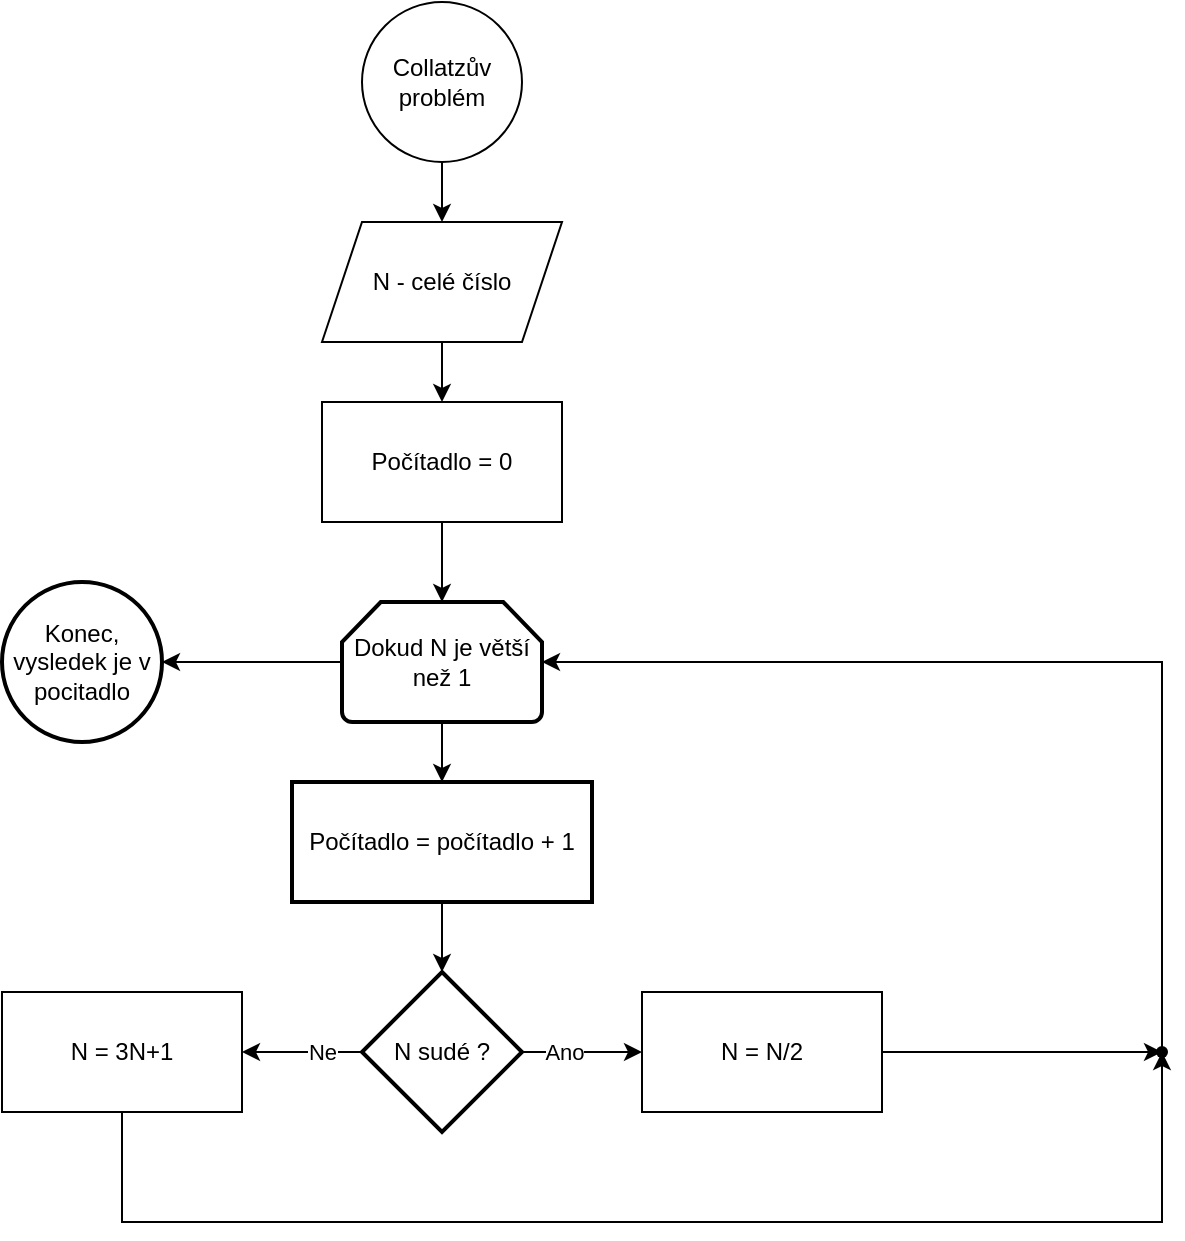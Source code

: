 <mxfile version="22.1.21" type="device">
  <diagram name="Stránka-1" id="39xG8seLibj54JBR74K3">
    <mxGraphModel dx="1355" dy="661" grid="1" gridSize="10" guides="1" tooltips="1" connect="1" arrows="1" fold="1" page="1" pageScale="1" pageWidth="827" pageHeight="1169" math="0" shadow="0">
      <root>
        <mxCell id="0" />
        <mxCell id="1" parent="0" />
        <mxCell id="MANoC0YM0YdNDLANvT5x-5" value="" style="edgeStyle=orthogonalEdgeStyle;rounded=0;orthogonalLoop=1;jettySize=auto;html=1;" edge="1" parent="1" source="MANoC0YM0YdNDLANvT5x-1" target="MANoC0YM0YdNDLANvT5x-4">
          <mxGeometry relative="1" as="geometry" />
        </mxCell>
        <mxCell id="MANoC0YM0YdNDLANvT5x-1" value="Collatzův&lt;br&gt;problém" style="ellipse;whiteSpace=wrap;html=1;aspect=fixed;" vertex="1" parent="1">
          <mxGeometry x="350" y="20" width="80" height="80" as="geometry" />
        </mxCell>
        <mxCell id="MANoC0YM0YdNDLANvT5x-8" value="" style="edgeStyle=orthogonalEdgeStyle;rounded=0;orthogonalLoop=1;jettySize=auto;html=1;" edge="1" parent="1" source="MANoC0YM0YdNDLANvT5x-4" target="MANoC0YM0YdNDLANvT5x-7">
          <mxGeometry relative="1" as="geometry" />
        </mxCell>
        <mxCell id="MANoC0YM0YdNDLANvT5x-4" value="N - celé číslo" style="shape=parallelogram;perimeter=parallelogramPerimeter;whiteSpace=wrap;html=1;fixedSize=1;" vertex="1" parent="1">
          <mxGeometry x="330" y="130" width="120" height="60" as="geometry" />
        </mxCell>
        <mxCell id="MANoC0YM0YdNDLANvT5x-7" value="Počítadlo = 0" style="whiteSpace=wrap;html=1;" vertex="1" parent="1">
          <mxGeometry x="330" y="220" width="120" height="60" as="geometry" />
        </mxCell>
        <mxCell id="MANoC0YM0YdNDLANvT5x-13" value="" style="edgeStyle=orthogonalEdgeStyle;rounded=0;orthogonalLoop=1;jettySize=auto;html=1;" edge="1" parent="1" source="MANoC0YM0YdNDLANvT5x-9" target="MANoC0YM0YdNDLANvT5x-12">
          <mxGeometry relative="1" as="geometry" />
        </mxCell>
        <mxCell id="MANoC0YM0YdNDLANvT5x-27" value="" style="edgeStyle=orthogonalEdgeStyle;rounded=0;orthogonalLoop=1;jettySize=auto;html=1;" edge="1" parent="1" source="MANoC0YM0YdNDLANvT5x-9" target="MANoC0YM0YdNDLANvT5x-26">
          <mxGeometry relative="1" as="geometry" />
        </mxCell>
        <mxCell id="MANoC0YM0YdNDLANvT5x-9" value="Dokud N je větší než 1" style="strokeWidth=2;html=1;shape=mxgraph.flowchart.loop_limit;whiteSpace=wrap;" vertex="1" parent="1">
          <mxGeometry x="340" y="320" width="100" height="60" as="geometry" />
        </mxCell>
        <mxCell id="MANoC0YM0YdNDLANvT5x-10" style="edgeStyle=orthogonalEdgeStyle;rounded=0;orthogonalLoop=1;jettySize=auto;html=1;entryX=0.5;entryY=0;entryDx=0;entryDy=0;entryPerimeter=0;" edge="1" parent="1" source="MANoC0YM0YdNDLANvT5x-7" target="MANoC0YM0YdNDLANvT5x-9">
          <mxGeometry relative="1" as="geometry" />
        </mxCell>
        <mxCell id="MANoC0YM0YdNDLANvT5x-15" value="" style="edgeStyle=orthogonalEdgeStyle;rounded=0;orthogonalLoop=1;jettySize=auto;html=1;" edge="1" parent="1" source="MANoC0YM0YdNDLANvT5x-12" target="MANoC0YM0YdNDLANvT5x-14">
          <mxGeometry relative="1" as="geometry" />
        </mxCell>
        <mxCell id="MANoC0YM0YdNDLANvT5x-12" value="Počítadlo = počítadlo + 1" style="whiteSpace=wrap;html=1;strokeWidth=2;" vertex="1" parent="1">
          <mxGeometry x="315" y="410" width="150" height="60" as="geometry" />
        </mxCell>
        <mxCell id="MANoC0YM0YdNDLANvT5x-16" style="edgeStyle=orthogonalEdgeStyle;rounded=0;orthogonalLoop=1;jettySize=auto;html=1;entryX=0;entryY=0.5;entryDx=0;entryDy=0;" edge="1" parent="1" source="MANoC0YM0YdNDLANvT5x-14" target="MANoC0YM0YdNDLANvT5x-20">
          <mxGeometry relative="1" as="geometry">
            <mxPoint x="490" y="545" as="targetPoint" />
          </mxGeometry>
        </mxCell>
        <mxCell id="MANoC0YM0YdNDLANvT5x-17" value="Ano" style="edgeLabel;html=1;align=center;verticalAlign=middle;resizable=0;points=[];" vertex="1" connectable="0" parent="MANoC0YM0YdNDLANvT5x-16">
          <mxGeometry x="-0.091" y="-3" relative="1" as="geometry">
            <mxPoint x="-7" y="-3" as="offset" />
          </mxGeometry>
        </mxCell>
        <mxCell id="MANoC0YM0YdNDLANvT5x-18" style="edgeStyle=orthogonalEdgeStyle;rounded=0;orthogonalLoop=1;jettySize=auto;html=1;entryX=1;entryY=0.5;entryDx=0;entryDy=0;" edge="1" parent="1" source="MANoC0YM0YdNDLANvT5x-14" target="MANoC0YM0YdNDLANvT5x-21">
          <mxGeometry relative="1" as="geometry">
            <mxPoint x="290" y="545" as="targetPoint" />
          </mxGeometry>
        </mxCell>
        <mxCell id="MANoC0YM0YdNDLANvT5x-19" value="Ne" style="edgeLabel;html=1;align=center;verticalAlign=middle;resizable=0;points=[];" vertex="1" connectable="0" parent="MANoC0YM0YdNDLANvT5x-18">
          <mxGeometry x="0.15" y="-7" relative="1" as="geometry">
            <mxPoint x="14" y="7" as="offset" />
          </mxGeometry>
        </mxCell>
        <mxCell id="MANoC0YM0YdNDLANvT5x-14" value="N sudé ?" style="rhombus;whiteSpace=wrap;html=1;strokeWidth=2;" vertex="1" parent="1">
          <mxGeometry x="350" y="505" width="80" height="80" as="geometry" />
        </mxCell>
        <mxCell id="MANoC0YM0YdNDLANvT5x-23" value="" style="edgeStyle=orthogonalEdgeStyle;rounded=0;orthogonalLoop=1;jettySize=auto;html=1;" edge="1" parent="1" source="MANoC0YM0YdNDLANvT5x-20" target="MANoC0YM0YdNDLANvT5x-22">
          <mxGeometry relative="1" as="geometry" />
        </mxCell>
        <mxCell id="MANoC0YM0YdNDLANvT5x-20" value="N = N/2" style="rounded=0;whiteSpace=wrap;html=1;" vertex="1" parent="1">
          <mxGeometry x="490" y="515" width="120" height="60" as="geometry" />
        </mxCell>
        <mxCell id="MANoC0YM0YdNDLANvT5x-24" style="edgeStyle=orthogonalEdgeStyle;rounded=0;orthogonalLoop=1;jettySize=auto;html=1;" edge="1" parent="1" source="MANoC0YM0YdNDLANvT5x-21" target="MANoC0YM0YdNDLANvT5x-22">
          <mxGeometry relative="1" as="geometry">
            <Array as="points">
              <mxPoint x="230" y="630" />
              <mxPoint x="750" y="630" />
            </Array>
          </mxGeometry>
        </mxCell>
        <mxCell id="MANoC0YM0YdNDLANvT5x-21" value="N = 3N+1" style="rounded=0;whiteSpace=wrap;html=1;" vertex="1" parent="1">
          <mxGeometry x="170" y="515" width="120" height="60" as="geometry" />
        </mxCell>
        <mxCell id="MANoC0YM0YdNDLANvT5x-22" value="" style="shape=waypoint;sketch=0;size=6;pointerEvents=1;points=[];fillColor=default;resizable=0;rotatable=0;perimeter=centerPerimeter;snapToPoint=1;rounded=0;" vertex="1" parent="1">
          <mxGeometry x="740" y="535" width="20" height="20" as="geometry" />
        </mxCell>
        <mxCell id="MANoC0YM0YdNDLANvT5x-25" style="edgeStyle=orthogonalEdgeStyle;rounded=0;orthogonalLoop=1;jettySize=auto;html=1;entryX=1;entryY=0.5;entryDx=0;entryDy=0;entryPerimeter=0;" edge="1" parent="1" source="MANoC0YM0YdNDLANvT5x-22" target="MANoC0YM0YdNDLANvT5x-9">
          <mxGeometry relative="1" as="geometry">
            <Array as="points">
              <mxPoint x="750" y="350" />
            </Array>
          </mxGeometry>
        </mxCell>
        <mxCell id="MANoC0YM0YdNDLANvT5x-26" value="Konec, vysledek je v pocitadlo" style="ellipse;whiteSpace=wrap;html=1;strokeWidth=2;" vertex="1" parent="1">
          <mxGeometry x="170" y="310" width="80" height="80" as="geometry" />
        </mxCell>
      </root>
    </mxGraphModel>
  </diagram>
</mxfile>
